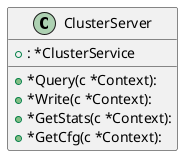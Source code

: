 @startuml
class ClusterServer {
+: *ClusterService
+*Query(c *Context): 
+*Write(c *Context): 
+*GetStats(c *Context): 
+*GetCfg(c *Context): 
}

@enduml